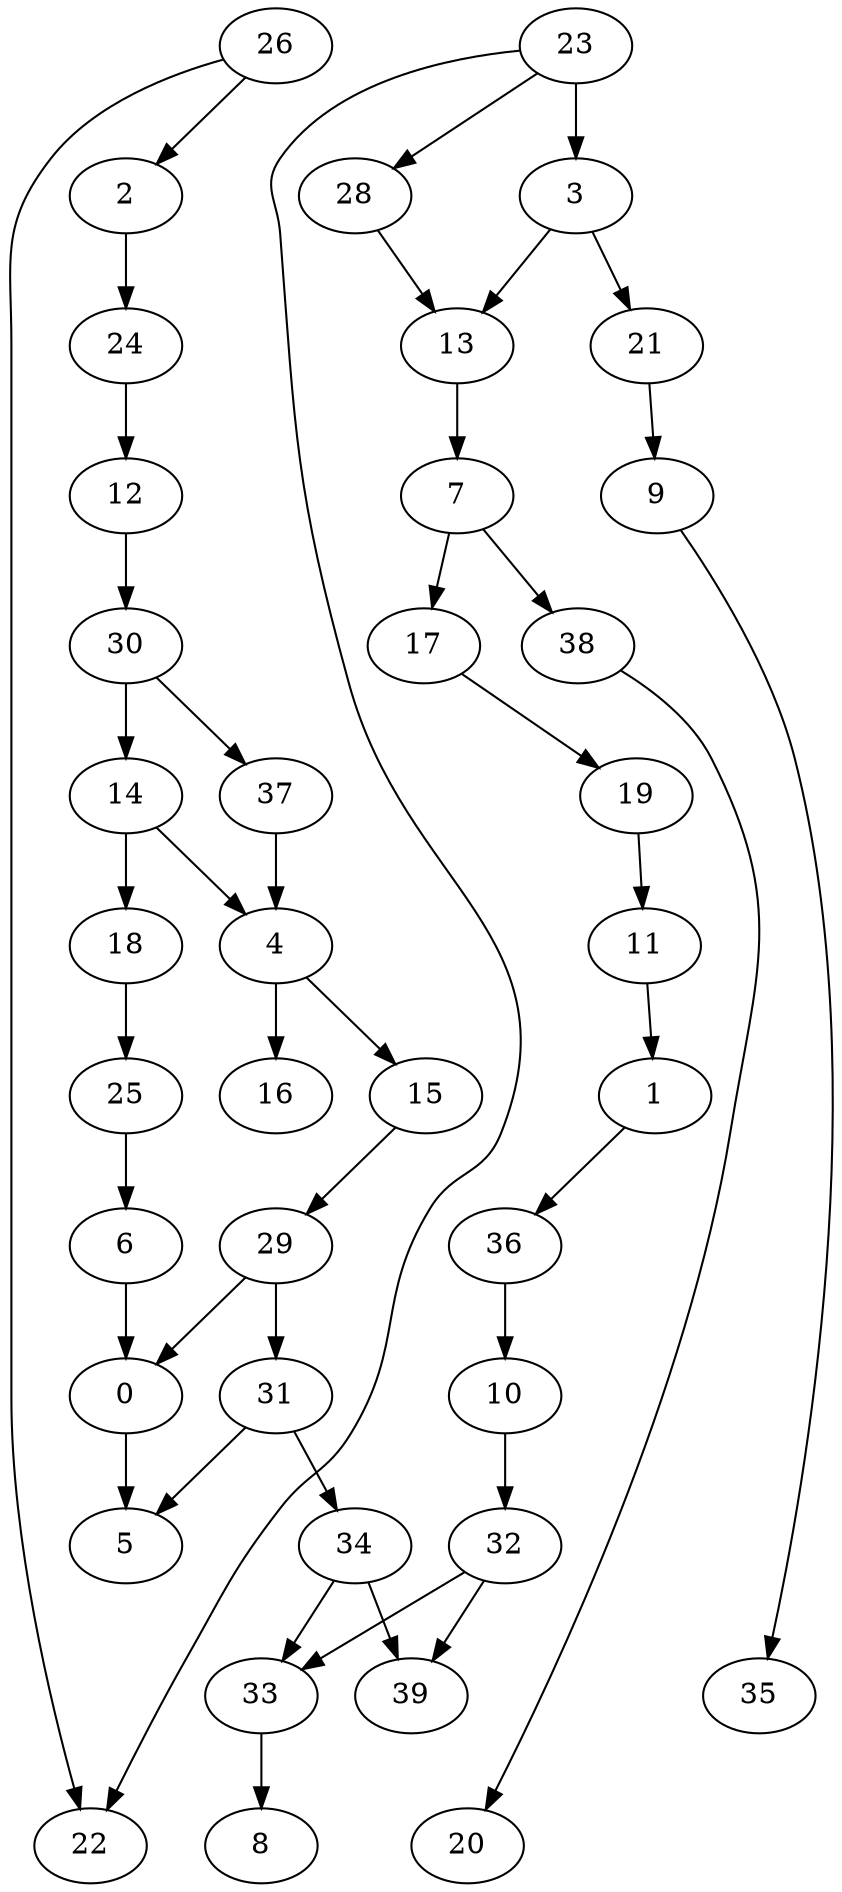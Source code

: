 digraph G {
    0;
    5;
    1;
    36;
    10;
    32;
    2;
    24;
    12;
    30;
    3;
    13;
    21;
    7;
    9;
    17;
    38;
    35;
    4;
    15;
    16;
    29;
    31;
    6;
    19;
    20;
    11;
    33;
    39;
    8;
    14;
    37;
    18;
    25;
    34;
    23;
    22;
    28;
    26;
    0 -> 5 [weight=1];
    1 -> 36 [weight=0];
    36 -> 10 [weight=0];
    10 -> 32 [weight=1];
    32 -> 33 [weight=0];
    32 -> 39 [weight=1];
    2 -> 24 [weight=0];
    24 -> 12 [weight=0];
    12 -> 30 [weight=0];
    30 -> 14 [weight=0];
    30 -> 37 [weight=0];
    3 -> 13 [weight=0];
    3 -> 21 [weight=0];
    13 -> 7 [weight=1];
    21 -> 9 [weight=0];
    7 -> 17 [weight=0];
    7 -> 38 [weight=0];
    9 -> 35 [weight=0];
    17 -> 19 [weight=0];
    38 -> 20 [weight=0];
    4 -> 15 [weight=0];
    4 -> 16 [weight=2];
    15 -> 29 [weight=0];
    29 -> 0 [weight=0];
    29 -> 31 [weight=0];
    31 -> 5 [weight=1];
    31 -> 34 [weight=0];
    6 -> 0 [weight=0];
    19 -> 11 [weight=0];
    11 -> 1 [weight=0];
    33 -> 8 [weight=1];
    14 -> 4 [weight=0];
    14 -> 18 [weight=0];
    37 -> 4 [weight=0];
    18 -> 25 [weight=0];
    25 -> 6 [weight=0];
    34 -> 33 [weight=0];
    34 -> 39 [weight=1];
    23 -> 3 [weight=2];
    23 -> 22 [weight=0];
    23 -> 28 [weight=0];
    28 -> 13 [weight=0];
    26 -> 2 [weight=0];
    26 -> 22 [weight=0];
}

